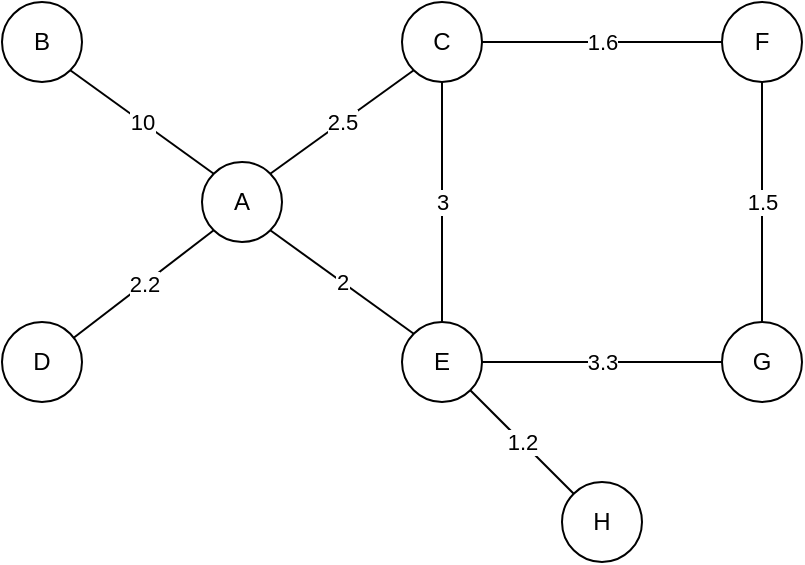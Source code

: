 <mxfile version="26.1.0">
  <diagram name="Sayfa -1" id="2M_Xkf0fmECvqoLl79tE">
    <mxGraphModel dx="443" dy="484" grid="1" gridSize="10" guides="1" tooltips="1" connect="1" arrows="1" fold="1" page="1" pageScale="1" pageWidth="827" pageHeight="1169" math="0" shadow="0">
      <root>
        <mxCell id="0" />
        <mxCell id="1" parent="0" />
        <mxCell id="LqKi0_bkVNLGA00sbf6s-9" value="10" style="rounded=0;orthogonalLoop=1;jettySize=auto;html=1;exitX=1;exitY=1;exitDx=0;exitDy=0;entryX=0;entryY=0;entryDx=0;entryDy=0;endArrow=none;startFill=0;" edge="1" parent="1" source="LqKi0_bkVNLGA00sbf6s-1" target="LqKi0_bkVNLGA00sbf6s-2">
          <mxGeometry relative="1" as="geometry" />
        </mxCell>
        <mxCell id="LqKi0_bkVNLGA00sbf6s-1" value="B" style="ellipse;whiteSpace=wrap;html=1;aspect=fixed;" vertex="1" parent="1">
          <mxGeometry x="40" y="40" width="40" height="40" as="geometry" />
        </mxCell>
        <mxCell id="LqKi0_bkVNLGA00sbf6s-10" value="2.5" style="edgeStyle=none;shape=connector;rounded=0;orthogonalLoop=1;jettySize=auto;html=1;exitX=1;exitY=0;exitDx=0;exitDy=0;entryX=0;entryY=1;entryDx=0;entryDy=0;strokeColor=default;align=center;verticalAlign=middle;fontFamily=Helvetica;fontSize=11;fontColor=default;labelBackgroundColor=default;startFill=0;endArrow=none;" edge="1" parent="1" source="LqKi0_bkVNLGA00sbf6s-2" target="LqKi0_bkVNLGA00sbf6s-5">
          <mxGeometry relative="1" as="geometry" />
        </mxCell>
        <mxCell id="LqKi0_bkVNLGA00sbf6s-11" value="2.2" style="edgeStyle=none;shape=connector;rounded=0;orthogonalLoop=1;jettySize=auto;html=1;exitX=0;exitY=1;exitDx=0;exitDy=0;strokeColor=default;align=center;verticalAlign=middle;fontFamily=Helvetica;fontSize=11;fontColor=default;labelBackgroundColor=default;startFill=0;endArrow=none;" edge="1" parent="1" source="LqKi0_bkVNLGA00sbf6s-2" target="LqKi0_bkVNLGA00sbf6s-3">
          <mxGeometry relative="1" as="geometry" />
        </mxCell>
        <mxCell id="LqKi0_bkVNLGA00sbf6s-2" value="A" style="ellipse;whiteSpace=wrap;html=1;aspect=fixed;" vertex="1" parent="1">
          <mxGeometry x="140" y="120" width="40" height="40" as="geometry" />
        </mxCell>
        <mxCell id="LqKi0_bkVNLGA00sbf6s-3" value="D" style="ellipse;whiteSpace=wrap;html=1;aspect=fixed;" vertex="1" parent="1">
          <mxGeometry x="40" y="200" width="40" height="40" as="geometry" />
        </mxCell>
        <mxCell id="LqKi0_bkVNLGA00sbf6s-4" value="H" style="ellipse;whiteSpace=wrap;html=1;aspect=fixed;" vertex="1" parent="1">
          <mxGeometry x="320" y="280" width="40" height="40" as="geometry" />
        </mxCell>
        <mxCell id="LqKi0_bkVNLGA00sbf6s-13" value="1.6" style="edgeStyle=none;shape=connector;rounded=0;orthogonalLoop=1;jettySize=auto;html=1;exitX=1;exitY=0.5;exitDx=0;exitDy=0;entryX=0;entryY=0.5;entryDx=0;entryDy=0;strokeColor=default;align=center;verticalAlign=middle;fontFamily=Helvetica;fontSize=11;fontColor=default;labelBackgroundColor=default;startFill=0;endArrow=none;" edge="1" parent="1" source="LqKi0_bkVNLGA00sbf6s-5" target="LqKi0_bkVNLGA00sbf6s-7">
          <mxGeometry relative="1" as="geometry" />
        </mxCell>
        <mxCell id="LqKi0_bkVNLGA00sbf6s-15" value="3" style="edgeStyle=none;shape=connector;rounded=0;orthogonalLoop=1;jettySize=auto;html=1;exitX=0.5;exitY=1;exitDx=0;exitDy=0;strokeColor=default;align=center;verticalAlign=middle;fontFamily=Helvetica;fontSize=11;fontColor=default;labelBackgroundColor=default;startFill=0;endArrow=none;" edge="1" parent="1" source="LqKi0_bkVNLGA00sbf6s-5" target="LqKi0_bkVNLGA00sbf6s-6">
          <mxGeometry relative="1" as="geometry" />
        </mxCell>
        <mxCell id="LqKi0_bkVNLGA00sbf6s-5" value="C" style="ellipse;whiteSpace=wrap;html=1;aspect=fixed;" vertex="1" parent="1">
          <mxGeometry x="240" y="40" width="40" height="40" as="geometry" />
        </mxCell>
        <mxCell id="LqKi0_bkVNLGA00sbf6s-16" value="3.3" style="edgeStyle=none;shape=connector;rounded=0;orthogonalLoop=1;jettySize=auto;html=1;exitX=1;exitY=0.5;exitDx=0;exitDy=0;strokeColor=default;align=center;verticalAlign=middle;fontFamily=Helvetica;fontSize=11;fontColor=default;labelBackgroundColor=default;startFill=0;endArrow=none;" edge="1" parent="1" source="LqKi0_bkVNLGA00sbf6s-6" target="LqKi0_bkVNLGA00sbf6s-8">
          <mxGeometry relative="1" as="geometry" />
        </mxCell>
        <mxCell id="LqKi0_bkVNLGA00sbf6s-17" value="1.2" style="edgeStyle=none;shape=connector;rounded=0;orthogonalLoop=1;jettySize=auto;html=1;exitX=1;exitY=1;exitDx=0;exitDy=0;strokeColor=default;align=center;verticalAlign=middle;fontFamily=Helvetica;fontSize=11;fontColor=default;labelBackgroundColor=default;startFill=0;endArrow=none;" edge="1" parent="1" source="LqKi0_bkVNLGA00sbf6s-6" target="LqKi0_bkVNLGA00sbf6s-4">
          <mxGeometry relative="1" as="geometry" />
        </mxCell>
        <mxCell id="LqKi0_bkVNLGA00sbf6s-6" value="E" style="ellipse;whiteSpace=wrap;html=1;aspect=fixed;" vertex="1" parent="1">
          <mxGeometry x="240" y="200" width="40" height="40" as="geometry" />
        </mxCell>
        <mxCell id="LqKi0_bkVNLGA00sbf6s-14" value="1.5" style="edgeStyle=none;shape=connector;rounded=0;orthogonalLoop=1;jettySize=auto;html=1;exitX=0.5;exitY=1;exitDx=0;exitDy=0;entryX=0.5;entryY=0;entryDx=0;entryDy=0;strokeColor=default;align=center;verticalAlign=middle;fontFamily=Helvetica;fontSize=11;fontColor=default;labelBackgroundColor=default;startFill=0;endArrow=none;" edge="1" parent="1" source="LqKi0_bkVNLGA00sbf6s-7" target="LqKi0_bkVNLGA00sbf6s-8">
          <mxGeometry relative="1" as="geometry" />
        </mxCell>
        <mxCell id="LqKi0_bkVNLGA00sbf6s-7" value="F" style="ellipse;whiteSpace=wrap;html=1;aspect=fixed;" vertex="1" parent="1">
          <mxGeometry x="400" y="40" width="40" height="40" as="geometry" />
        </mxCell>
        <mxCell id="LqKi0_bkVNLGA00sbf6s-8" value="G" style="ellipse;whiteSpace=wrap;html=1;aspect=fixed;" vertex="1" parent="1">
          <mxGeometry x="400" y="200" width="40" height="40" as="geometry" />
        </mxCell>
        <mxCell id="LqKi0_bkVNLGA00sbf6s-12" value="2" style="edgeStyle=none;shape=connector;rounded=0;orthogonalLoop=1;jettySize=auto;html=1;exitX=1;exitY=1;exitDx=0;exitDy=0;strokeColor=default;align=center;verticalAlign=middle;fontFamily=Helvetica;fontSize=11;fontColor=default;labelBackgroundColor=default;startFill=0;endArrow=none;entryX=0;entryY=0;entryDx=0;entryDy=0;" edge="1" parent="1" source="LqKi0_bkVNLGA00sbf6s-2" target="LqKi0_bkVNLGA00sbf6s-6">
          <mxGeometry relative="1" as="geometry">
            <mxPoint x="210" y="210" as="targetPoint" />
          </mxGeometry>
        </mxCell>
      </root>
    </mxGraphModel>
  </diagram>
</mxfile>
